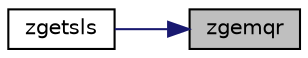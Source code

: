 digraph "zgemqr"
{
 // LATEX_PDF_SIZE
  edge [fontname="Helvetica",fontsize="10",labelfontname="Helvetica",labelfontsize="10"];
  node [fontname="Helvetica",fontsize="10",shape=record];
  rankdir="RL";
  Node1 [label="zgemqr",height=0.2,width=0.4,color="black", fillcolor="grey75", style="filled", fontcolor="black",tooltip="ZGEMQR"];
  Node1 -> Node2 [dir="back",color="midnightblue",fontsize="10",style="solid",fontname="Helvetica"];
  Node2 [label="zgetsls",height=0.2,width=0.4,color="black", fillcolor="white", style="filled",URL="$zgetsls_8f.html#a3fdbfbbdf63edec20151f08aa68985e4",tooltip="ZGETSLS"];
}
